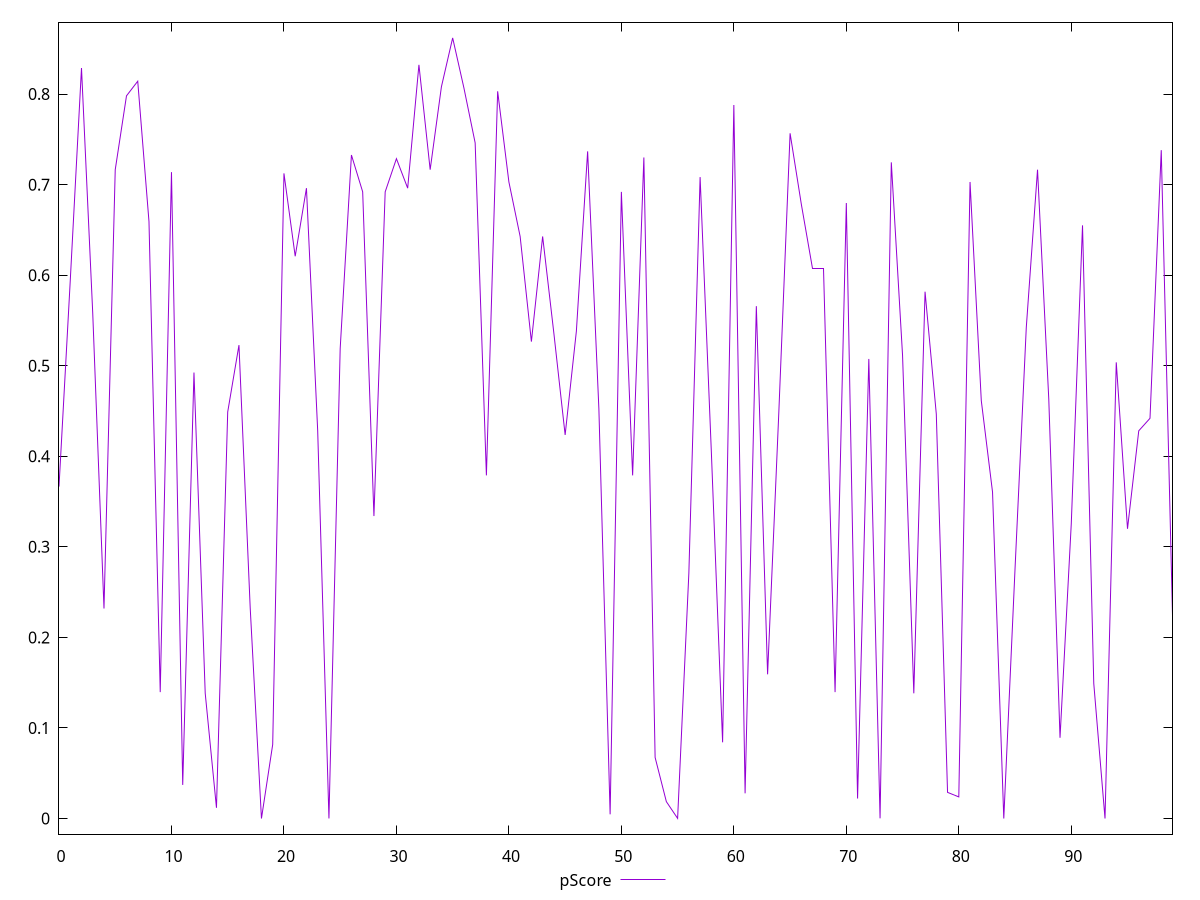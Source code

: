 reset

$pScore <<EOF
0 0.36653171990686884
1 0.5938434653326656
2 0.828744697389399
3 0.5578700193951366
4 0.2318976557647633
5 0.7165111735954608
6 0.7980437190944011
7 0.8142132411253376
8 0.659167485962989
9 0.13960221633695424
10 0.7137997443969282
11 0.03708950129364541
12 0.49252170690044084
13 0.1382883322035296
14 0.01183581950071766
15 0.44899865865735406
16 0.5227880783899517
17 0.23259943000151884
18 0.000013007542593534982
19 0.08176634586936404
20 0.7124428869388384
21 0.6209157910691159
22 0.6961098251552986
23 0.4281593566187441
24 0.00004949544116072957
25 0.5189546035405476
26 0.7327062117102235
27 0.6920145343969057
28 0.3339840140442445
29 0.6920145343969057
30 0.7286704053979973
31 0.6961098251552986
32 0.8323131315832908
33 0.7165111735954608
34 0.8080438948429393
35 0.8620327727006816
36 0.8068023930329455
37 0.7460854086043471
38 0.37894100900935695
39 0.8030630787213631
40 0.70292563214904
41 0.6427432718507815
42 0.5266351729728371
43 0.6427432718507815
44 0.5356632412507952
45 0.42361589468527255
46 0.5382555795367092
47 0.7367323376123053
48 0.4525334233780383
49 0.004615313530081544
50 0.6920145343969057
51 0.37894100900934524
52 0.730016710785955
53 0.06743759969033603
54 0.01862190950517817
55 0.0001503861019338526
56 0.2709305834208046
57 0.7083680115883582
58 0.4046692603252113
59 0.08416015104963354
60 0.7878958601029762
61 0.027803678614441996
62 0.56579533647532
63 0.15927838148209494
64 0.4489986586573605
65 0.7566953606260457
66 0.6783403631513131
67 0.6073432705462625
68 0.6073432705462625
69 0.13960221633695424
70 0.6797090123659757
71 0.022102504324772176
72 0.5075383531570745
73 0.00024158392294848507
74 0.7246255484088957
75 0.5113295022447873
76 0.1382883322035321
77 0.581768086484463
78 0.44665179902123897
79 0.028890535623330327
80 0.02385665274369475
81 0.70292563214904
82 0.4614455187871677
83 0.3604416406772637
84 2.0271319173259528e-7
85 0.2757768954612811
86 0.5421545219263038
87 0.7165111735954608
88 0.46324068647441624
89 0.08915599399908625
90 0.3255091153120861
91 0.6550591449342573
92 0.14913530857008778
93 0.00000522000113512
94 0.5037617786586381
95 0.3199544673121349
96 0.4281593566187441
97 0.44198140828028476
98 0.7380721187658601
99 0.22430048533145475
EOF

set key outside below
set xrange [0:99]
set yrange [-0.017240448686558062:0.8792734241004314]
set trange [-0.017240448686558062:0.8792734241004314]
set terminal svg size 640, 500 enhanced background rgb 'white'
set output "reprap/estimated-input-latency/samples/pages+cached+noexternal+nomedia+nocss+nojs/pScore/values.svg"

plot $pScore title "pScore" with line

reset
